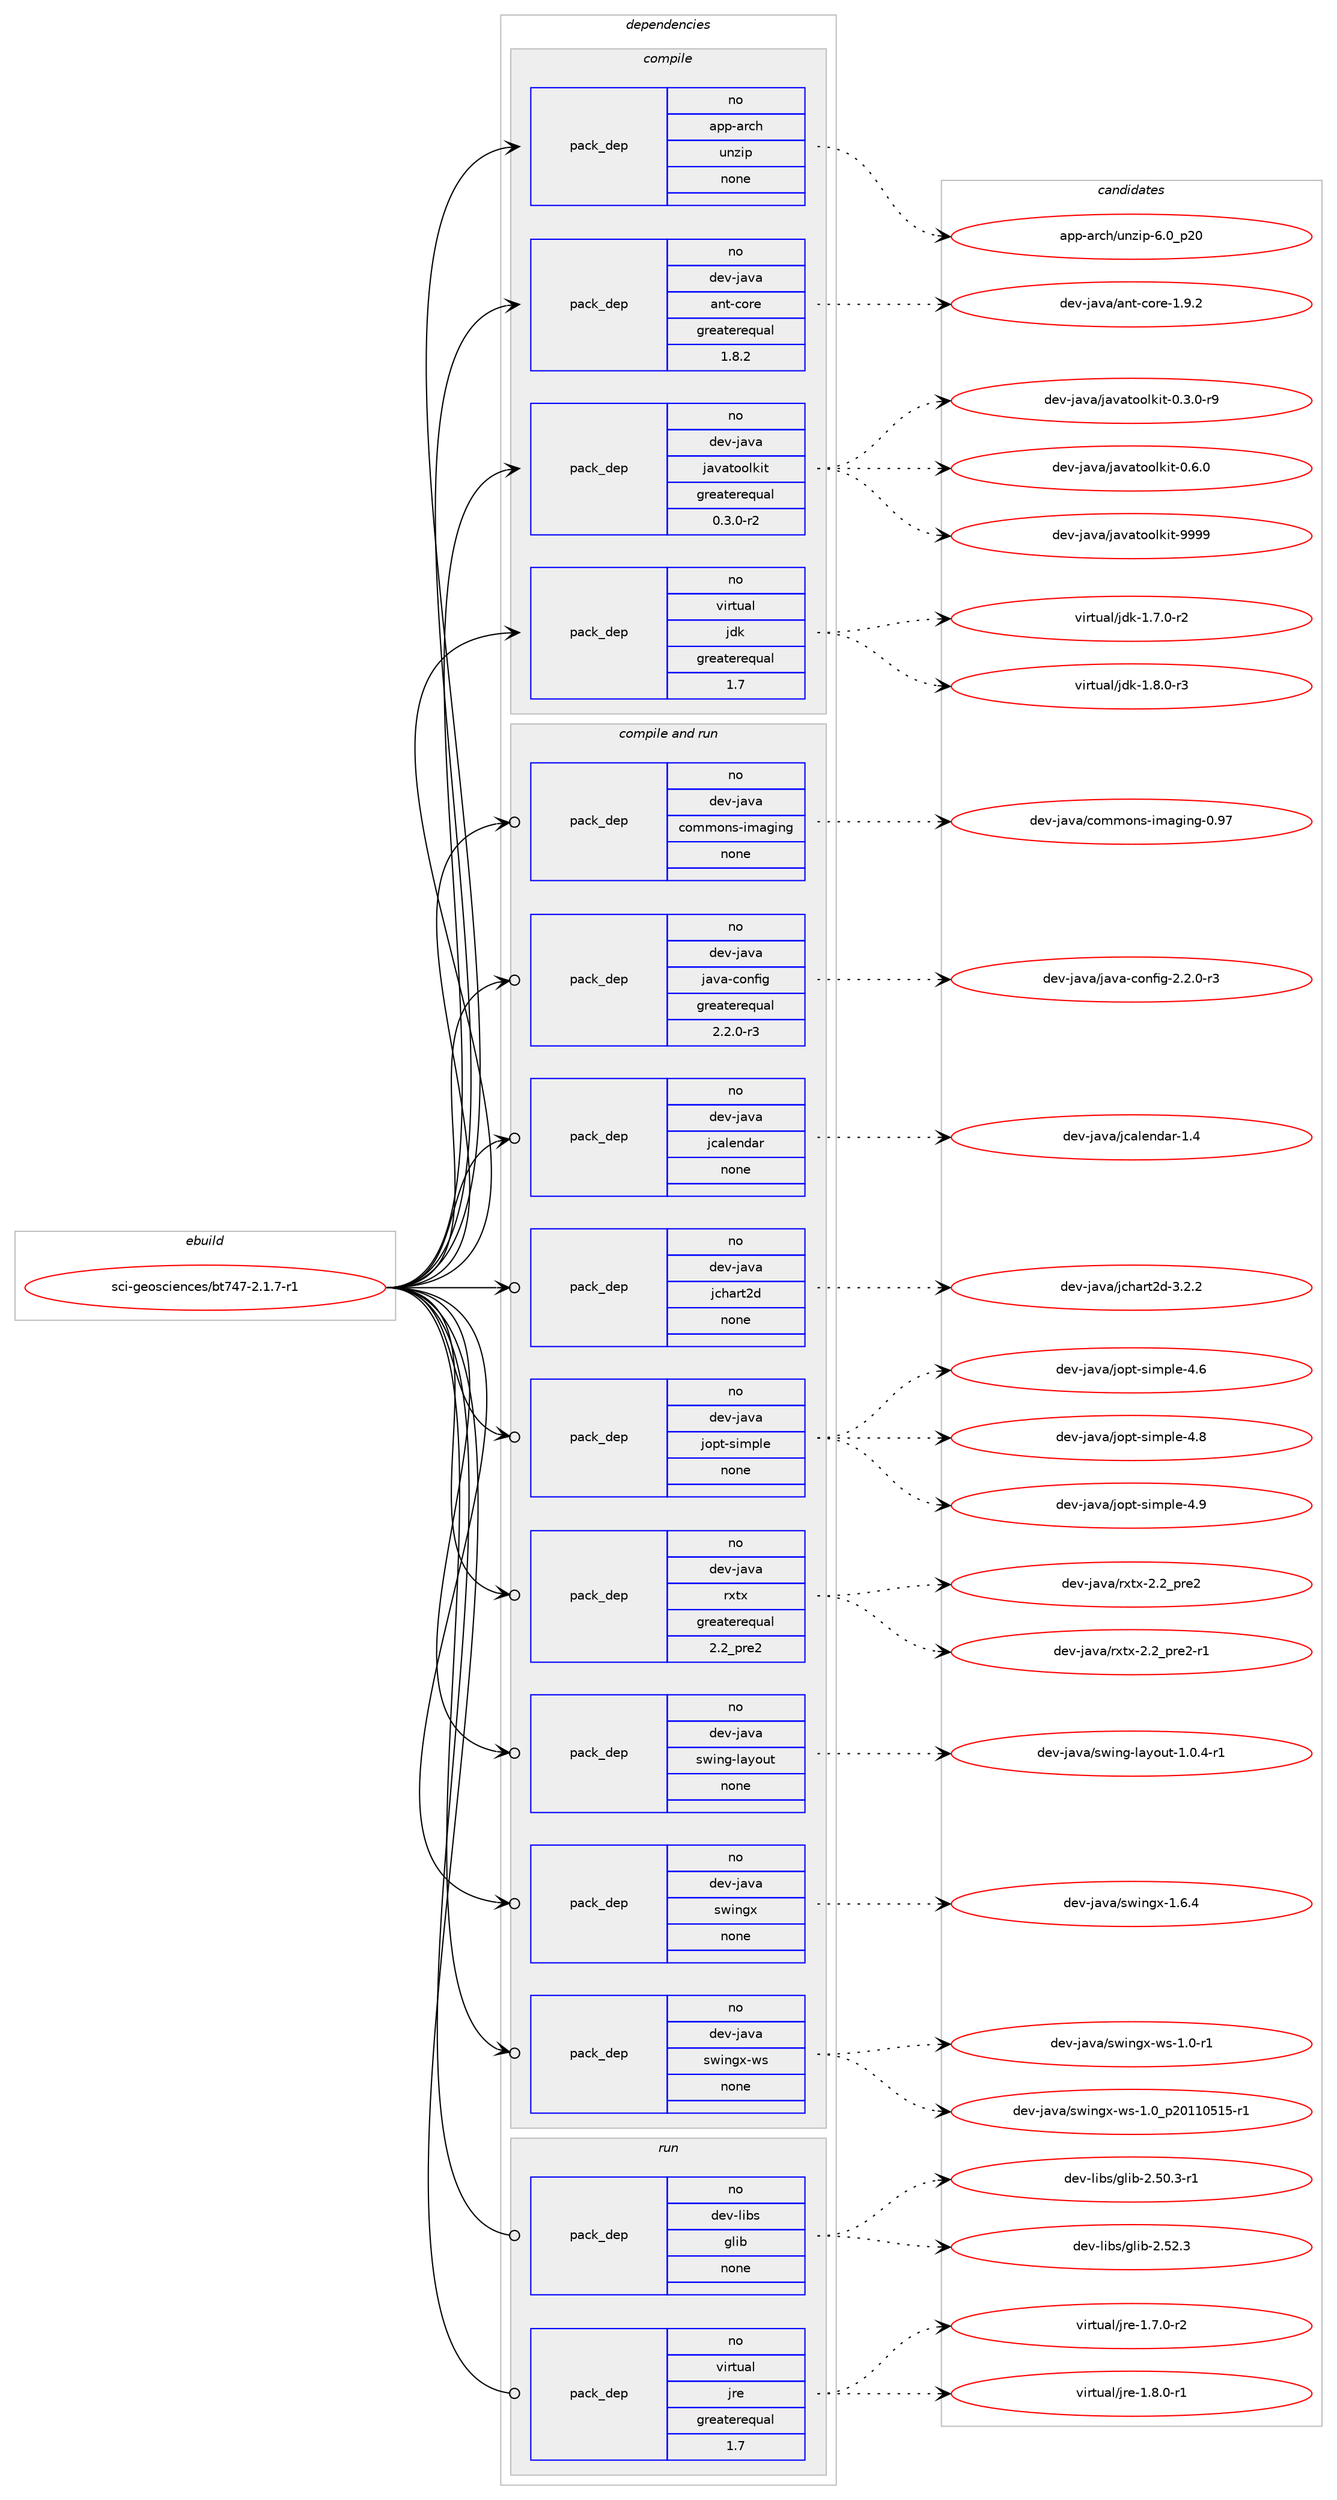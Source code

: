 digraph prolog {

# *************
# Graph options
# *************

newrank=true;
concentrate=true;
compound=true;
graph [rankdir=LR,fontname=Helvetica,fontsize=10,ranksep=1.5];#, ranksep=2.5, nodesep=0.2];
edge  [arrowhead=vee];
node  [fontname=Helvetica,fontsize=10];

# **********
# The ebuild
# **********

subgraph cluster_leftcol {
color=gray;
rank=same;
label=<<i>ebuild</i>>;
id [label="sci-geosciences/bt747-2.1.7-r1", color=red, width=4, href="../sci-geosciences/bt747-2.1.7-r1.svg"];
}

# ****************
# The dependencies
# ****************

subgraph cluster_midcol {
color=gray;
label=<<i>dependencies</i>>;
subgraph cluster_compile {
fillcolor="#eeeeee";
style=filled;
label=<<i>compile</i>>;
subgraph pack330566 {
dependency448228 [label=<<TABLE BORDER="0" CELLBORDER="1" CELLSPACING="0" CELLPADDING="4" WIDTH="220"><TR><TD ROWSPAN="6" CELLPADDING="30">pack_dep</TD></TR><TR><TD WIDTH="110">no</TD></TR><TR><TD>app-arch</TD></TR><TR><TD>unzip</TD></TR><TR><TD>none</TD></TR><TR><TD></TD></TR></TABLE>>, shape=none, color=blue];
}
id:e -> dependency448228:w [weight=20,style="solid",arrowhead="vee"];
subgraph pack330567 {
dependency448229 [label=<<TABLE BORDER="0" CELLBORDER="1" CELLSPACING="0" CELLPADDING="4" WIDTH="220"><TR><TD ROWSPAN="6" CELLPADDING="30">pack_dep</TD></TR><TR><TD WIDTH="110">no</TD></TR><TR><TD>dev-java</TD></TR><TR><TD>ant-core</TD></TR><TR><TD>greaterequal</TD></TR><TR><TD>1.8.2</TD></TR></TABLE>>, shape=none, color=blue];
}
id:e -> dependency448229:w [weight=20,style="solid",arrowhead="vee"];
subgraph pack330568 {
dependency448230 [label=<<TABLE BORDER="0" CELLBORDER="1" CELLSPACING="0" CELLPADDING="4" WIDTH="220"><TR><TD ROWSPAN="6" CELLPADDING="30">pack_dep</TD></TR><TR><TD WIDTH="110">no</TD></TR><TR><TD>dev-java</TD></TR><TR><TD>javatoolkit</TD></TR><TR><TD>greaterequal</TD></TR><TR><TD>0.3.0-r2</TD></TR></TABLE>>, shape=none, color=blue];
}
id:e -> dependency448230:w [weight=20,style="solid",arrowhead="vee"];
subgraph pack330569 {
dependency448231 [label=<<TABLE BORDER="0" CELLBORDER="1" CELLSPACING="0" CELLPADDING="4" WIDTH="220"><TR><TD ROWSPAN="6" CELLPADDING="30">pack_dep</TD></TR><TR><TD WIDTH="110">no</TD></TR><TR><TD>virtual</TD></TR><TR><TD>jdk</TD></TR><TR><TD>greaterequal</TD></TR><TR><TD>1.7</TD></TR></TABLE>>, shape=none, color=blue];
}
id:e -> dependency448231:w [weight=20,style="solid",arrowhead="vee"];
}
subgraph cluster_compileandrun {
fillcolor="#eeeeee";
style=filled;
label=<<i>compile and run</i>>;
subgraph pack330570 {
dependency448232 [label=<<TABLE BORDER="0" CELLBORDER="1" CELLSPACING="0" CELLPADDING="4" WIDTH="220"><TR><TD ROWSPAN="6" CELLPADDING="30">pack_dep</TD></TR><TR><TD WIDTH="110">no</TD></TR><TR><TD>dev-java</TD></TR><TR><TD>commons-imaging</TD></TR><TR><TD>none</TD></TR><TR><TD></TD></TR></TABLE>>, shape=none, color=blue];
}
id:e -> dependency448232:w [weight=20,style="solid",arrowhead="odotvee"];
subgraph pack330571 {
dependency448233 [label=<<TABLE BORDER="0" CELLBORDER="1" CELLSPACING="0" CELLPADDING="4" WIDTH="220"><TR><TD ROWSPAN="6" CELLPADDING="30">pack_dep</TD></TR><TR><TD WIDTH="110">no</TD></TR><TR><TD>dev-java</TD></TR><TR><TD>java-config</TD></TR><TR><TD>greaterequal</TD></TR><TR><TD>2.2.0-r3</TD></TR></TABLE>>, shape=none, color=blue];
}
id:e -> dependency448233:w [weight=20,style="solid",arrowhead="odotvee"];
subgraph pack330572 {
dependency448234 [label=<<TABLE BORDER="0" CELLBORDER="1" CELLSPACING="0" CELLPADDING="4" WIDTH="220"><TR><TD ROWSPAN="6" CELLPADDING="30">pack_dep</TD></TR><TR><TD WIDTH="110">no</TD></TR><TR><TD>dev-java</TD></TR><TR><TD>jcalendar</TD></TR><TR><TD>none</TD></TR><TR><TD></TD></TR></TABLE>>, shape=none, color=blue];
}
id:e -> dependency448234:w [weight=20,style="solid",arrowhead="odotvee"];
subgraph pack330573 {
dependency448235 [label=<<TABLE BORDER="0" CELLBORDER="1" CELLSPACING="0" CELLPADDING="4" WIDTH="220"><TR><TD ROWSPAN="6" CELLPADDING="30">pack_dep</TD></TR><TR><TD WIDTH="110">no</TD></TR><TR><TD>dev-java</TD></TR><TR><TD>jchart2d</TD></TR><TR><TD>none</TD></TR><TR><TD></TD></TR></TABLE>>, shape=none, color=blue];
}
id:e -> dependency448235:w [weight=20,style="solid",arrowhead="odotvee"];
subgraph pack330574 {
dependency448236 [label=<<TABLE BORDER="0" CELLBORDER="1" CELLSPACING="0" CELLPADDING="4" WIDTH="220"><TR><TD ROWSPAN="6" CELLPADDING="30">pack_dep</TD></TR><TR><TD WIDTH="110">no</TD></TR><TR><TD>dev-java</TD></TR><TR><TD>jopt-simple</TD></TR><TR><TD>none</TD></TR><TR><TD></TD></TR></TABLE>>, shape=none, color=blue];
}
id:e -> dependency448236:w [weight=20,style="solid",arrowhead="odotvee"];
subgraph pack330575 {
dependency448237 [label=<<TABLE BORDER="0" CELLBORDER="1" CELLSPACING="0" CELLPADDING="4" WIDTH="220"><TR><TD ROWSPAN="6" CELLPADDING="30">pack_dep</TD></TR><TR><TD WIDTH="110">no</TD></TR><TR><TD>dev-java</TD></TR><TR><TD>rxtx</TD></TR><TR><TD>greaterequal</TD></TR><TR><TD>2.2_pre2</TD></TR></TABLE>>, shape=none, color=blue];
}
id:e -> dependency448237:w [weight=20,style="solid",arrowhead="odotvee"];
subgraph pack330576 {
dependency448238 [label=<<TABLE BORDER="0" CELLBORDER="1" CELLSPACING="0" CELLPADDING="4" WIDTH="220"><TR><TD ROWSPAN="6" CELLPADDING="30">pack_dep</TD></TR><TR><TD WIDTH="110">no</TD></TR><TR><TD>dev-java</TD></TR><TR><TD>swing-layout</TD></TR><TR><TD>none</TD></TR><TR><TD></TD></TR></TABLE>>, shape=none, color=blue];
}
id:e -> dependency448238:w [weight=20,style="solid",arrowhead="odotvee"];
subgraph pack330577 {
dependency448239 [label=<<TABLE BORDER="0" CELLBORDER="1" CELLSPACING="0" CELLPADDING="4" WIDTH="220"><TR><TD ROWSPAN="6" CELLPADDING="30">pack_dep</TD></TR><TR><TD WIDTH="110">no</TD></TR><TR><TD>dev-java</TD></TR><TR><TD>swingx</TD></TR><TR><TD>none</TD></TR><TR><TD></TD></TR></TABLE>>, shape=none, color=blue];
}
id:e -> dependency448239:w [weight=20,style="solid",arrowhead="odotvee"];
subgraph pack330578 {
dependency448240 [label=<<TABLE BORDER="0" CELLBORDER="1" CELLSPACING="0" CELLPADDING="4" WIDTH="220"><TR><TD ROWSPAN="6" CELLPADDING="30">pack_dep</TD></TR><TR><TD WIDTH="110">no</TD></TR><TR><TD>dev-java</TD></TR><TR><TD>swingx-ws</TD></TR><TR><TD>none</TD></TR><TR><TD></TD></TR></TABLE>>, shape=none, color=blue];
}
id:e -> dependency448240:w [weight=20,style="solid",arrowhead="odotvee"];
}
subgraph cluster_run {
fillcolor="#eeeeee";
style=filled;
label=<<i>run</i>>;
subgraph pack330579 {
dependency448241 [label=<<TABLE BORDER="0" CELLBORDER="1" CELLSPACING="0" CELLPADDING="4" WIDTH="220"><TR><TD ROWSPAN="6" CELLPADDING="30">pack_dep</TD></TR><TR><TD WIDTH="110">no</TD></TR><TR><TD>dev-libs</TD></TR><TR><TD>glib</TD></TR><TR><TD>none</TD></TR><TR><TD></TD></TR></TABLE>>, shape=none, color=blue];
}
id:e -> dependency448241:w [weight=20,style="solid",arrowhead="odot"];
subgraph pack330580 {
dependency448242 [label=<<TABLE BORDER="0" CELLBORDER="1" CELLSPACING="0" CELLPADDING="4" WIDTH="220"><TR><TD ROWSPAN="6" CELLPADDING="30">pack_dep</TD></TR><TR><TD WIDTH="110">no</TD></TR><TR><TD>virtual</TD></TR><TR><TD>jre</TD></TR><TR><TD>greaterequal</TD></TR><TR><TD>1.7</TD></TR></TABLE>>, shape=none, color=blue];
}
id:e -> dependency448242:w [weight=20,style="solid",arrowhead="odot"];
}
}

# **************
# The candidates
# **************

subgraph cluster_choices {
rank=same;
color=gray;
label=<<i>candidates</i>>;

subgraph choice330566 {
color=black;
nodesep=1;
choice971121124597114991044711711012210511245544648951125048 [label="app-arch/unzip-6.0_p20", color=red, width=4,href="../app-arch/unzip-6.0_p20.svg"];
dependency448228:e -> choice971121124597114991044711711012210511245544648951125048:w [style=dotted,weight="100"];
}
subgraph choice330567 {
color=black;
nodesep=1;
choice10010111845106971189747971101164599111114101454946574650 [label="dev-java/ant-core-1.9.2", color=red, width=4,href="../dev-java/ant-core-1.9.2.svg"];
dependency448229:e -> choice10010111845106971189747971101164599111114101454946574650:w [style=dotted,weight="100"];
}
subgraph choice330568 {
color=black;
nodesep=1;
choice1001011184510697118974710697118971161111111081071051164548465146484511457 [label="dev-java/javatoolkit-0.3.0-r9", color=red, width=4,href="../dev-java/javatoolkit-0.3.0-r9.svg"];
choice100101118451069711897471069711897116111111108107105116454846544648 [label="dev-java/javatoolkit-0.6.0", color=red, width=4,href="../dev-java/javatoolkit-0.6.0.svg"];
choice1001011184510697118974710697118971161111111081071051164557575757 [label="dev-java/javatoolkit-9999", color=red, width=4,href="../dev-java/javatoolkit-9999.svg"];
dependency448230:e -> choice1001011184510697118974710697118971161111111081071051164548465146484511457:w [style=dotted,weight="100"];
dependency448230:e -> choice100101118451069711897471069711897116111111108107105116454846544648:w [style=dotted,weight="100"];
dependency448230:e -> choice1001011184510697118974710697118971161111111081071051164557575757:w [style=dotted,weight="100"];
}
subgraph choice330569 {
color=black;
nodesep=1;
choice11810511411611797108471061001074549465546484511450 [label="virtual/jdk-1.7.0-r2", color=red, width=4,href="../virtual/jdk-1.7.0-r2.svg"];
choice11810511411611797108471061001074549465646484511451 [label="virtual/jdk-1.8.0-r3", color=red, width=4,href="../virtual/jdk-1.8.0-r3.svg"];
dependency448231:e -> choice11810511411611797108471061001074549465546484511450:w [style=dotted,weight="100"];
dependency448231:e -> choice11810511411611797108471061001074549465646484511451:w [style=dotted,weight="100"];
}
subgraph choice330570 {
color=black;
nodesep=1;
choice100101118451069711897479911110910911111011545105109971031051101034548465755 [label="dev-java/commons-imaging-0.97", color=red, width=4,href="../dev-java/commons-imaging-0.97.svg"];
dependency448232:e -> choice100101118451069711897479911110910911111011545105109971031051101034548465755:w [style=dotted,weight="100"];
}
subgraph choice330571 {
color=black;
nodesep=1;
choice10010111845106971189747106971189745991111101021051034550465046484511451 [label="dev-java/java-config-2.2.0-r3", color=red, width=4,href="../dev-java/java-config-2.2.0-r3.svg"];
dependency448233:e -> choice10010111845106971189747106971189745991111101021051034550465046484511451:w [style=dotted,weight="100"];
}
subgraph choice330572 {
color=black;
nodesep=1;
choice1001011184510697118974710699971081011101009711445494652 [label="dev-java/jcalendar-1.4", color=red, width=4,href="../dev-java/jcalendar-1.4.svg"];
dependency448234:e -> choice1001011184510697118974710699971081011101009711445494652:w [style=dotted,weight="100"];
}
subgraph choice330573 {
color=black;
nodesep=1;
choice10010111845106971189747106991049711411650100455146504650 [label="dev-java/jchart2d-3.2.2", color=red, width=4,href="../dev-java/jchart2d-3.2.2.svg"];
dependency448235:e -> choice10010111845106971189747106991049711411650100455146504650:w [style=dotted,weight="100"];
}
subgraph choice330574 {
color=black;
nodesep=1;
choice100101118451069711897471061111121164511510510911210810145524654 [label="dev-java/jopt-simple-4.6", color=red, width=4,href="../dev-java/jopt-simple-4.6.svg"];
choice100101118451069711897471061111121164511510510911210810145524656 [label="dev-java/jopt-simple-4.8", color=red, width=4,href="../dev-java/jopt-simple-4.8.svg"];
choice100101118451069711897471061111121164511510510911210810145524657 [label="dev-java/jopt-simple-4.9", color=red, width=4,href="../dev-java/jopt-simple-4.9.svg"];
dependency448236:e -> choice100101118451069711897471061111121164511510510911210810145524654:w [style=dotted,weight="100"];
dependency448236:e -> choice100101118451069711897471061111121164511510510911210810145524656:w [style=dotted,weight="100"];
dependency448236:e -> choice100101118451069711897471061111121164511510510911210810145524657:w [style=dotted,weight="100"];
}
subgraph choice330575 {
color=black;
nodesep=1;
choice10010111845106971189747114120116120455046509511211410150 [label="dev-java/rxtx-2.2_pre2", color=red, width=4,href="../dev-java/rxtx-2.2_pre2.svg"];
choice100101118451069711897471141201161204550465095112114101504511449 [label="dev-java/rxtx-2.2_pre2-r1", color=red, width=4,href="../dev-java/rxtx-2.2_pre2-r1.svg"];
dependency448237:e -> choice10010111845106971189747114120116120455046509511211410150:w [style=dotted,weight="100"];
dependency448237:e -> choice100101118451069711897471141201161204550465095112114101504511449:w [style=dotted,weight="100"];
}
subgraph choice330576 {
color=black;
nodesep=1;
choice1001011184510697118974711511910511010345108971211111171164549464846524511449 [label="dev-java/swing-layout-1.0.4-r1", color=red, width=4,href="../dev-java/swing-layout-1.0.4-r1.svg"];
dependency448238:e -> choice1001011184510697118974711511910511010345108971211111171164549464846524511449:w [style=dotted,weight="100"];
}
subgraph choice330577 {
color=black;
nodesep=1;
choice10010111845106971189747115119105110103120454946544652 [label="dev-java/swingx-1.6.4", color=red, width=4,href="../dev-java/swingx-1.6.4.svg"];
dependency448239:e -> choice10010111845106971189747115119105110103120454946544652:w [style=dotted,weight="100"];
}
subgraph choice330578 {
color=black;
nodesep=1;
choice1001011184510697118974711511910511010312045119115454946484511449 [label="dev-java/swingx-ws-1.0-r1", color=red, width=4,href="../dev-java/swingx-ws-1.0-r1.svg"];
choice1001011184510697118974711511910511010312045119115454946489511250484949485349534511449 [label="dev-java/swingx-ws-1.0_p20110515-r1", color=red, width=4,href="../dev-java/swingx-ws-1.0_p20110515-r1.svg"];
dependency448240:e -> choice1001011184510697118974711511910511010312045119115454946484511449:w [style=dotted,weight="100"];
dependency448240:e -> choice1001011184510697118974711511910511010312045119115454946489511250484949485349534511449:w [style=dotted,weight="100"];
}
subgraph choice330579 {
color=black;
nodesep=1;
choice10010111845108105981154710310810598455046534846514511449 [label="dev-libs/glib-2.50.3-r1", color=red, width=4,href="../dev-libs/glib-2.50.3-r1.svg"];
choice1001011184510810598115471031081059845504653504651 [label="dev-libs/glib-2.52.3", color=red, width=4,href="../dev-libs/glib-2.52.3.svg"];
dependency448241:e -> choice10010111845108105981154710310810598455046534846514511449:w [style=dotted,weight="100"];
dependency448241:e -> choice1001011184510810598115471031081059845504653504651:w [style=dotted,weight="100"];
}
subgraph choice330580 {
color=black;
nodesep=1;
choice11810511411611797108471061141014549465546484511450 [label="virtual/jre-1.7.0-r2", color=red, width=4,href="../virtual/jre-1.7.0-r2.svg"];
choice11810511411611797108471061141014549465646484511449 [label="virtual/jre-1.8.0-r1", color=red, width=4,href="../virtual/jre-1.8.0-r1.svg"];
dependency448242:e -> choice11810511411611797108471061141014549465546484511450:w [style=dotted,weight="100"];
dependency448242:e -> choice11810511411611797108471061141014549465646484511449:w [style=dotted,weight="100"];
}
}

}
